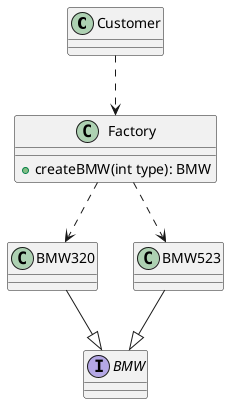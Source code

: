 @startuml
'https://plantuml.com/class-diagram

class Customer {

}

interface BMW

class BMW320
BMW320 --|> BMW

class BMW523
BMW523 --|> BMW

class Factory {
  + createBMW(int type): BMW
}

Factory ..> BMW320
Factory ..> BMW523

Customer ..> Factory

@enduml